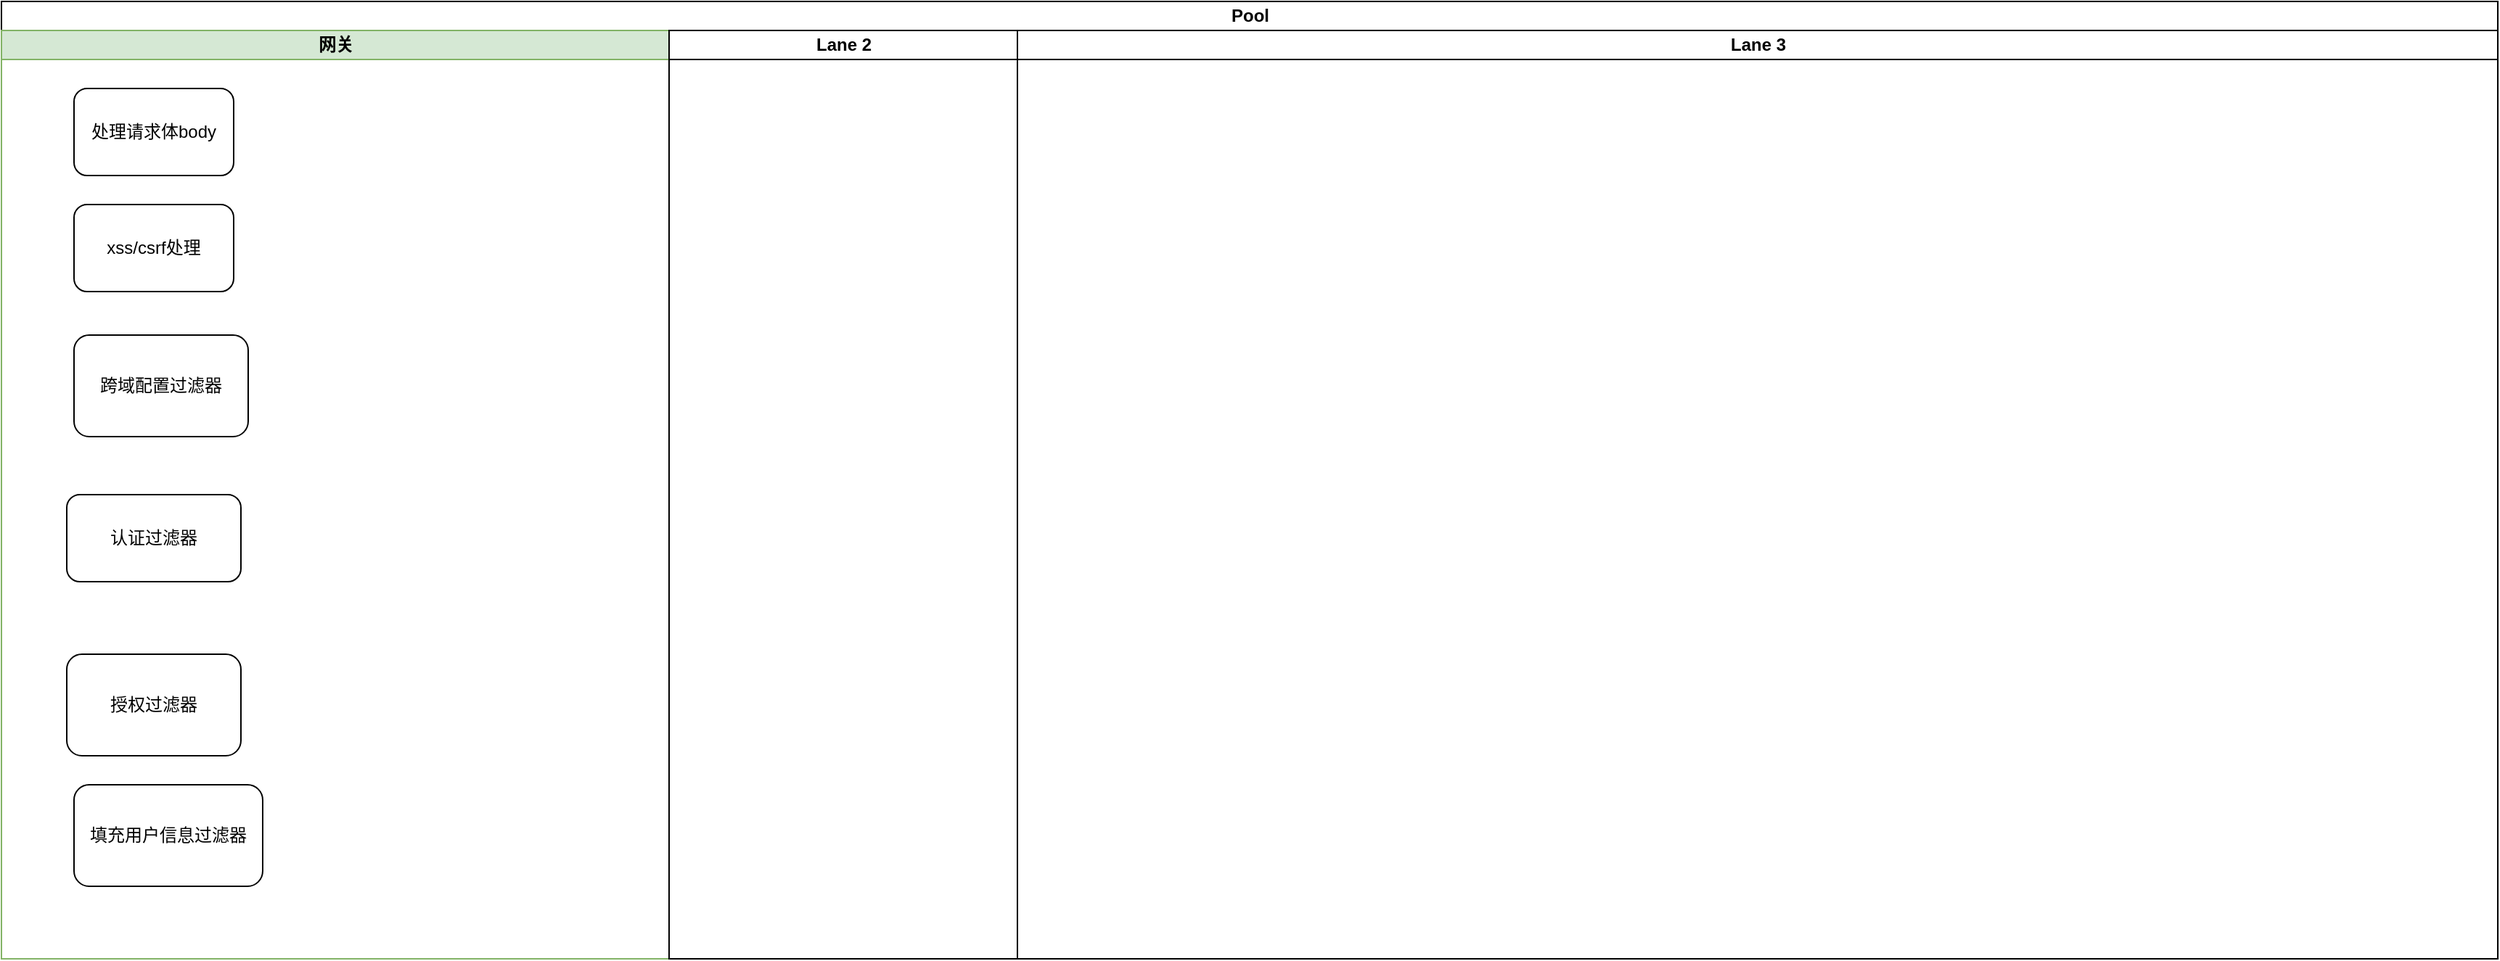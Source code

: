<mxfile version="24.0.2" type="github">
  <diagram name="第 1 页" id="lH8ZwJvUGsAp_MbVumms">
    <mxGraphModel dx="1042" dy="569" grid="1" gridSize="10" guides="1" tooltips="1" connect="1" arrows="1" fold="1" page="1" pageScale="1" pageWidth="3300" pageHeight="4681" math="0" shadow="0">
      <root>
        <mxCell id="0" />
        <mxCell id="1" parent="0" />
        <mxCell id="4YB0RGbdnBPLQyk0ui07-11" value="Pool" style="swimlane;childLayout=stackLayout;resizeParent=1;resizeParentMax=0;startSize=20;html=1;" vertex="1" parent="1">
          <mxGeometry x="30" y="50" width="1720" height="660" as="geometry" />
        </mxCell>
        <mxCell id="4YB0RGbdnBPLQyk0ui07-12" value="网关" style="swimlane;startSize=20;html=1;fillColor=#d5e8d4;strokeColor=#82b366;" vertex="1" parent="4YB0RGbdnBPLQyk0ui07-11">
          <mxGeometry y="20" width="460" height="640" as="geometry" />
        </mxCell>
        <mxCell id="4YB0RGbdnBPLQyk0ui07-15" value="处理请求体body" style="rounded=1;whiteSpace=wrap;html=1;" vertex="1" parent="4YB0RGbdnBPLQyk0ui07-12">
          <mxGeometry x="50" y="40" width="110" height="60" as="geometry" />
        </mxCell>
        <mxCell id="4YB0RGbdnBPLQyk0ui07-17" value="xss/csrf处理" style="rounded=1;whiteSpace=wrap;html=1;" vertex="1" parent="4YB0RGbdnBPLQyk0ui07-12">
          <mxGeometry x="50" y="120" width="110" height="60" as="geometry" />
        </mxCell>
        <mxCell id="4YB0RGbdnBPLQyk0ui07-18" value="填充用户信息过滤器" style="rounded=1;whiteSpace=wrap;html=1;" vertex="1" parent="4YB0RGbdnBPLQyk0ui07-12">
          <mxGeometry x="50" y="520" width="130" height="70" as="geometry" />
        </mxCell>
        <mxCell id="4YB0RGbdnBPLQyk0ui07-26" value="认证过滤器" style="rounded=1;whiteSpace=wrap;html=1;" vertex="1" parent="4YB0RGbdnBPLQyk0ui07-12">
          <mxGeometry x="45" y="320" width="120" height="60" as="geometry" />
        </mxCell>
        <mxCell id="4YB0RGbdnBPLQyk0ui07-27" value="授权过滤器" style="rounded=1;whiteSpace=wrap;html=1;" vertex="1" parent="4YB0RGbdnBPLQyk0ui07-12">
          <mxGeometry x="45" y="430" width="120" height="70" as="geometry" />
        </mxCell>
        <mxCell id="4YB0RGbdnBPLQyk0ui07-28" value="跨域配置过滤器" style="rounded=1;whiteSpace=wrap;html=1;" vertex="1" parent="4YB0RGbdnBPLQyk0ui07-12">
          <mxGeometry x="50" y="210" width="120" height="70" as="geometry" />
        </mxCell>
        <mxCell id="4YB0RGbdnBPLQyk0ui07-13" value="Lane 2" style="swimlane;startSize=20;html=1;" vertex="1" parent="4YB0RGbdnBPLQyk0ui07-11">
          <mxGeometry x="460" y="20" width="240" height="640" as="geometry" />
        </mxCell>
        <mxCell id="4YB0RGbdnBPLQyk0ui07-14" value="Lane 3" style="swimlane;startSize=20;html=1;" vertex="1" parent="4YB0RGbdnBPLQyk0ui07-11">
          <mxGeometry x="700" y="20" width="1020" height="640" as="geometry" />
        </mxCell>
      </root>
    </mxGraphModel>
  </diagram>
</mxfile>
